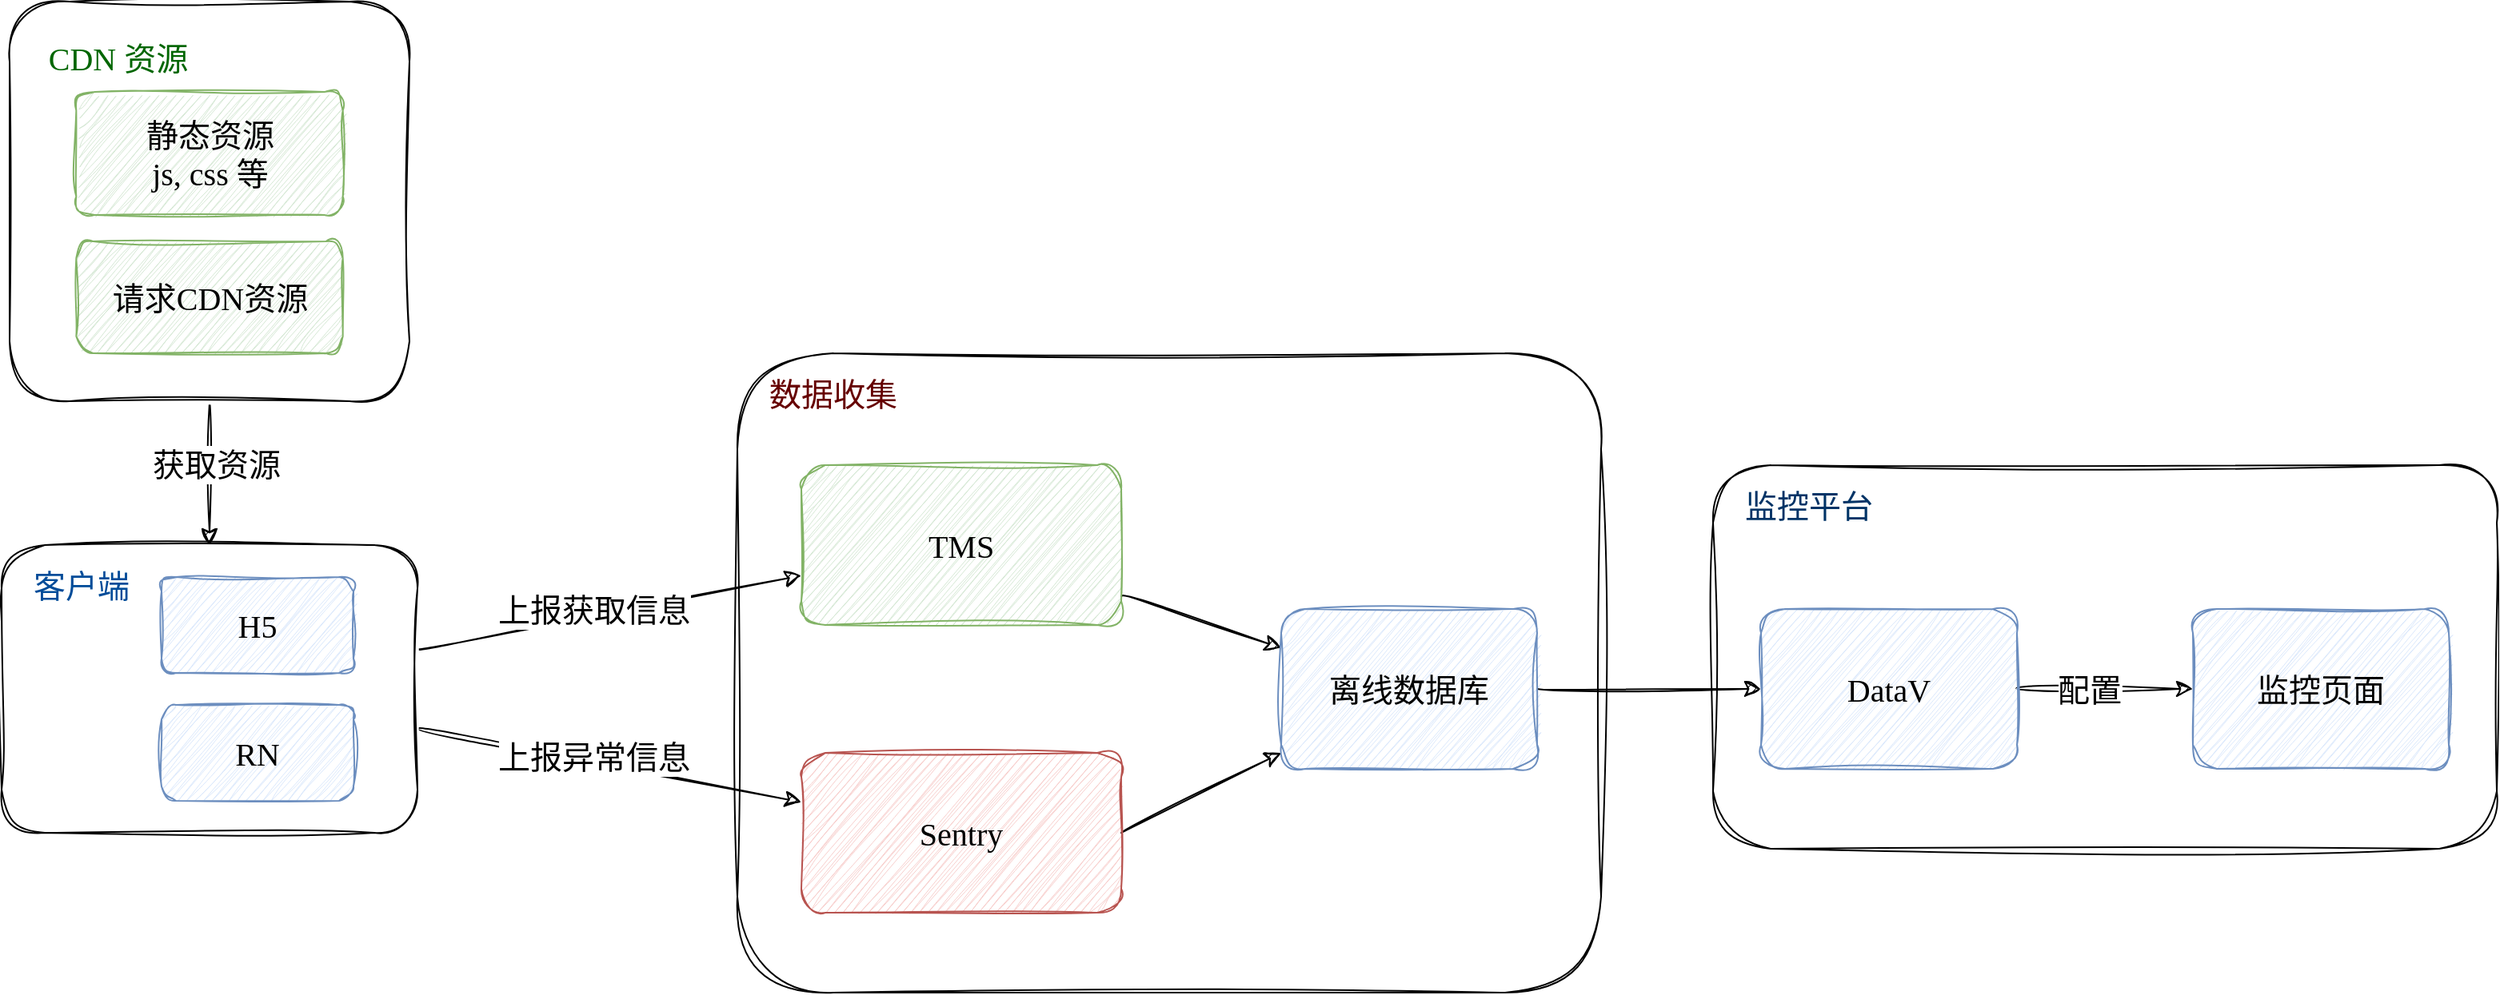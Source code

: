 <mxfile version="21.0.2" type="github">
  <diagram name="第 1 页" id="mGDf0H0guzBJvkDngGa7">
    <mxGraphModel dx="1434" dy="953" grid="1" gridSize="10" guides="1" tooltips="1" connect="1" arrows="1" fold="1" page="0" pageScale="1" pageWidth="827" pageHeight="1169" background="#ffffff" math="0" shadow="0">
      <root>
        <object label="" id="0">
          <mxCell />
        </object>
        <mxCell id="1" parent="0" />
        <mxCell id="5uPQ4tD7ypeLquIKcewm-52" value="" style="rounded=1;whiteSpace=wrap;html=1;sketch=1;hachureGap=4;jiggle=2;curveFitting=1;fontFamily=手札体-简;fontSize=20;" vertex="1" parent="1">
          <mxGeometry x="1090" y="500" width="490" height="240" as="geometry" />
        </mxCell>
        <mxCell id="5uPQ4tD7ypeLquIKcewm-44" value="" style="rounded=1;whiteSpace=wrap;html=1;sketch=1;hachureGap=4;jiggle=2;curveFitting=1;fontFamily=手札体-简;fontSize=20;" vertex="1" parent="1">
          <mxGeometry x="480" y="430" width="540" height="400" as="geometry" />
        </mxCell>
        <mxCell id="5uPQ4tD7ypeLquIKcewm-35" value="" style="edgeStyle=none;curved=1;rounded=0;sketch=1;hachureGap=4;jiggle=2;curveFitting=1;orthogonalLoop=1;jettySize=auto;html=1;fontFamily=手札体-简;fontSize=16;startSize=8;endSize=8;" edge="1" parent="1" source="5uPQ4tD7ypeLquIKcewm-30" target="5uPQ4tD7ypeLquIKcewm-34">
          <mxGeometry relative="1" as="geometry" />
        </mxCell>
        <mxCell id="5uPQ4tD7ypeLquIKcewm-40" value="上报获取信息" style="edgeLabel;html=1;align=center;verticalAlign=middle;resizable=0;points=[];fontSize=20;fontFamily=手札体-简;" vertex="1" connectable="0" parent="5uPQ4tD7ypeLquIKcewm-35">
          <mxGeometry x="0.047" relative="1" as="geometry">
            <mxPoint x="-16" y="-1" as="offset" />
          </mxGeometry>
        </mxCell>
        <mxCell id="5uPQ4tD7ypeLquIKcewm-38" value="" style="edgeStyle=none;curved=1;rounded=0;sketch=1;hachureGap=4;jiggle=2;curveFitting=1;orthogonalLoop=1;jettySize=auto;html=1;fontFamily=手札体-简;fontSize=16;startSize=8;endSize=8;" edge="1" parent="1" source="5uPQ4tD7ypeLquIKcewm-30" target="5uPQ4tD7ypeLquIKcewm-37">
          <mxGeometry relative="1" as="geometry" />
        </mxCell>
        <mxCell id="5uPQ4tD7ypeLquIKcewm-41" value="上报异常信息" style="edgeLabel;html=1;align=center;verticalAlign=middle;resizable=0;points=[];fontSize=20;fontFamily=手札体-简;" vertex="1" connectable="0" parent="5uPQ4tD7ypeLquIKcewm-38">
          <mxGeometry x="-0.187" y="2" relative="1" as="geometry">
            <mxPoint x="12" as="offset" />
          </mxGeometry>
        </mxCell>
        <mxCell id="5uPQ4tD7ypeLquIKcewm-30" value="" style="rounded=1;whiteSpace=wrap;html=1;sketch=1;hachureGap=4;jiggle=2;curveFitting=1;fontFamily=手札体-简;fontSize=20;" vertex="1" parent="1">
          <mxGeometry x="20.01" y="550" width="260" height="180" as="geometry" />
        </mxCell>
        <mxCell id="5uPQ4tD7ypeLquIKcewm-33" style="edgeStyle=none;curved=1;rounded=0;sketch=1;hachureGap=4;jiggle=2;curveFitting=1;orthogonalLoop=1;jettySize=auto;html=1;exitX=0.5;exitY=1;exitDx=0;exitDy=0;entryX=0.5;entryY=0;entryDx=0;entryDy=0;fontFamily=手札体-简;fontSize=16;startSize=8;endSize=8;" edge="1" parent="1" source="5uPQ4tD7ypeLquIKcewm-16" target="5uPQ4tD7ypeLquIKcewm-30">
          <mxGeometry relative="1" as="geometry" />
        </mxCell>
        <mxCell id="5uPQ4tD7ypeLquIKcewm-39" value="获取资源" style="edgeLabel;html=1;align=center;verticalAlign=middle;resizable=0;points=[];fontSize=20;fontFamily=手札体-简;" vertex="1" connectable="0" parent="5uPQ4tD7ypeLquIKcewm-33">
          <mxGeometry x="-0.133" y="4" relative="1" as="geometry">
            <mxPoint as="offset" />
          </mxGeometry>
        </mxCell>
        <mxCell id="5uPQ4tD7ypeLquIKcewm-16" value="" style="rounded=1;whiteSpace=wrap;html=1;sketch=1;hachureGap=4;jiggle=2;curveFitting=1;fontFamily=手札体-简;fontSize=20;" vertex="1" parent="1">
          <mxGeometry x="25" y="210" width="250" height="250" as="geometry" />
        </mxCell>
        <mxCell id="5uPQ4tD7ypeLquIKcewm-7" value="H5" style="rounded=1;whiteSpace=wrap;html=1;sketch=1;hachureGap=4;jiggle=2;curveFitting=1;fontFamily=手札体-简;fontSize=20;fillColor=#dae8fc;strokeColor=#6c8ebf;" vertex="1" parent="1">
          <mxGeometry x="120" y="570" width="120" height="60" as="geometry" />
        </mxCell>
        <mxCell id="5uPQ4tD7ypeLquIKcewm-12" value="RN" style="rounded=1;whiteSpace=wrap;html=1;sketch=1;hachureGap=4;jiggle=2;curveFitting=1;fontFamily=手札体-简;fontSize=20;fillColor=#dae8fc;strokeColor=#6c8ebf;" vertex="1" parent="1">
          <mxGeometry x="120" y="650" width="120" height="60" as="geometry" />
        </mxCell>
        <mxCell id="5uPQ4tD7ypeLquIKcewm-10" value="请求CDN资源" style="rounded=1;whiteSpace=wrap;html=1;sketch=1;hachureGap=4;jiggle=2;curveFitting=1;fontFamily=手札体-简;fontSize=20;fillColor=#d5e8d4;strokeColor=#82b366;" vertex="1" parent="1">
          <mxGeometry x="66.67" y="360" width="166.67" height="70" as="geometry" />
        </mxCell>
        <mxCell id="5uPQ4tD7ypeLquIKcewm-8" value="静态资源&lt;br&gt;js, css 等" style="rounded=1;whiteSpace=wrap;html=1;sketch=1;hachureGap=4;jiggle=2;curveFitting=1;fontFamily=手札体-简;fontSize=20;fillColor=#d5e8d4;strokeColor=#82b366;" vertex="1" parent="1">
          <mxGeometry x="66.67" y="266.54" width="166.67" height="76.92" as="geometry" />
        </mxCell>
        <mxCell id="5uPQ4tD7ypeLquIKcewm-29" value="&lt;font color=&quot;#006600&quot;&gt;CDN 资源&lt;/font&gt;" style="text;html=1;strokeColor=none;fillColor=none;align=center;verticalAlign=middle;whiteSpace=wrap;rounded=0;fontSize=20;fontFamily=手札体-简;" vertex="1" parent="1">
          <mxGeometry x="43.34" y="230" width="100" height="30" as="geometry" />
        </mxCell>
        <mxCell id="5uPQ4tD7ypeLquIKcewm-31" value="&lt;font&gt;客户端&lt;/font&gt;" style="text;html=1;strokeColor=none;fillColor=none;align=center;verticalAlign=middle;whiteSpace=wrap;rounded=0;fontSize=20;fontFamily=手札体-简;fontColor=#004C99;" vertex="1" parent="1">
          <mxGeometry x="20" y="560" width="100" height="30" as="geometry" />
        </mxCell>
        <mxCell id="5uPQ4tD7ypeLquIKcewm-43" value="" style="edgeStyle=none;curved=1;rounded=0;sketch=1;hachureGap=4;jiggle=2;curveFitting=1;orthogonalLoop=1;jettySize=auto;html=1;fontFamily=手札体-简;fontSize=16;startSize=8;endSize=8;" edge="1" parent="1" source="5uPQ4tD7ypeLquIKcewm-34" target="5uPQ4tD7ypeLquIKcewm-42">
          <mxGeometry relative="1" as="geometry" />
        </mxCell>
        <mxCell id="5uPQ4tD7ypeLquIKcewm-34" value="TMS" style="whiteSpace=wrap;html=1;fontSize=20;fontFamily=手札体-简;rounded=1;sketch=1;hachureGap=4;jiggle=2;curveFitting=1;fillColor=#d5e8d4;strokeColor=#82b366;" vertex="1" parent="1">
          <mxGeometry x="520" y="500" width="200" height="100" as="geometry" />
        </mxCell>
        <mxCell id="5uPQ4tD7ypeLquIKcewm-46" style="edgeStyle=none;curved=1;rounded=0;sketch=1;hachureGap=4;jiggle=2;curveFitting=1;orthogonalLoop=1;jettySize=auto;html=1;exitX=1;exitY=0.5;exitDx=0;exitDy=0;fontFamily=手札体-简;fontSize=16;startSize=8;endSize=8;" edge="1" parent="1" source="5uPQ4tD7ypeLquIKcewm-37" target="5uPQ4tD7ypeLquIKcewm-42">
          <mxGeometry relative="1" as="geometry" />
        </mxCell>
        <mxCell id="5uPQ4tD7ypeLquIKcewm-37" value="Sentry" style="whiteSpace=wrap;html=1;fontSize=20;fontFamily=手札体-简;rounded=1;sketch=1;hachureGap=4;jiggle=2;curveFitting=1;fillColor=#f8cecc;strokeColor=#b85450;" vertex="1" parent="1">
          <mxGeometry x="520" y="680" width="200" height="100" as="geometry" />
        </mxCell>
        <mxCell id="5uPQ4tD7ypeLquIKcewm-49" value="" style="edgeStyle=none;curved=1;rounded=0;sketch=1;hachureGap=4;jiggle=2;curveFitting=1;orthogonalLoop=1;jettySize=auto;html=1;fontFamily=手札体-简;fontSize=16;startSize=8;endSize=8;" edge="1" parent="1" source="5uPQ4tD7ypeLquIKcewm-42" target="5uPQ4tD7ypeLquIKcewm-48">
          <mxGeometry relative="1" as="geometry" />
        </mxCell>
        <mxCell id="5uPQ4tD7ypeLquIKcewm-42" value="离线数据库" style="whiteSpace=wrap;html=1;fontSize=20;fontFamily=手札体-简;rounded=1;sketch=1;hachureGap=4;jiggle=2;curveFitting=1;fillColor=#dae8fc;strokeColor=#6c8ebf;" vertex="1" parent="1">
          <mxGeometry x="820" y="590" width="160" height="100" as="geometry" />
        </mxCell>
        <mxCell id="5uPQ4tD7ypeLquIKcewm-45" value="&lt;font&gt;数据收集&lt;/font&gt;" style="text;html=1;strokeColor=none;fillColor=none;align=center;verticalAlign=middle;whiteSpace=wrap;rounded=0;fontSize=20;fontFamily=手札体-简;fontColor=#660000;" vertex="1" parent="1">
          <mxGeometry x="490" y="440" width="100" height="30" as="geometry" />
        </mxCell>
        <mxCell id="5uPQ4tD7ypeLquIKcewm-51" value="" style="edgeStyle=none;curved=1;rounded=0;sketch=1;hachureGap=4;jiggle=2;curveFitting=1;orthogonalLoop=1;jettySize=auto;html=1;fontFamily=手札体-简;fontSize=16;startSize=8;endSize=8;" edge="1" parent="1" source="5uPQ4tD7ypeLquIKcewm-48" target="5uPQ4tD7ypeLquIKcewm-50">
          <mxGeometry relative="1" as="geometry" />
        </mxCell>
        <mxCell id="5uPQ4tD7ypeLquIKcewm-55" value="配置" style="edgeLabel;html=1;align=center;verticalAlign=middle;resizable=0;points=[];fontSize=20;fontFamily=手札体-简;" vertex="1" connectable="0" parent="5uPQ4tD7ypeLquIKcewm-51">
          <mxGeometry x="-0.187" relative="1" as="geometry">
            <mxPoint as="offset" />
          </mxGeometry>
        </mxCell>
        <mxCell id="5uPQ4tD7ypeLquIKcewm-48" value="DataV" style="whiteSpace=wrap;html=1;fontSize=20;fontFamily=手札体-简;rounded=1;sketch=1;hachureGap=4;jiggle=2;curveFitting=1;fillColor=#dae8fc;strokeColor=#6c8ebf;" vertex="1" parent="1">
          <mxGeometry x="1120" y="590" width="160" height="100" as="geometry" />
        </mxCell>
        <mxCell id="5uPQ4tD7ypeLquIKcewm-50" value="监控页面" style="whiteSpace=wrap;html=1;fontSize=20;fontFamily=手札体-简;rounded=1;sketch=1;hachureGap=4;jiggle=2;curveFitting=1;fillColor=#dae8fc;strokeColor=#6c8ebf;" vertex="1" parent="1">
          <mxGeometry x="1390" y="590" width="160" height="100" as="geometry" />
        </mxCell>
        <mxCell id="5uPQ4tD7ypeLquIKcewm-53" value="&lt;font&gt;监控平台&lt;/font&gt;" style="text;html=1;strokeColor=none;fillColor=none;align=center;verticalAlign=middle;whiteSpace=wrap;rounded=0;fontSize=20;fontFamily=手札体-简;fontColor=#003366;" vertex="1" parent="1">
          <mxGeometry x="1100" y="510" width="100" height="30" as="geometry" />
        </mxCell>
      </root>
    </mxGraphModel>
  </diagram>
</mxfile>
